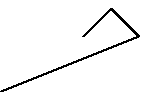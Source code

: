 
defaultfont:="ptmr8r";
warningcheck:=0;
beginfig(1)
 draw (0,0)--(50,20)--(40,30)--(30,20)
endfig;
end;
